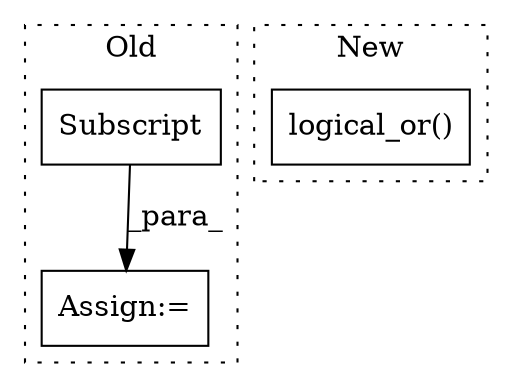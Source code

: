 digraph G {
subgraph cluster0 {
1 [label="Subscript" a="63" s="7260,0" l="24,0" shape="box"];
3 [label="Assign:=" a="68" s="7257" l="3" shape="box"];
label = "Old";
style="dotted";
}
subgraph cluster1 {
2 [label="logical_or()" a="75" s="7772,7848" l="14,1" shape="box"];
label = "New";
style="dotted";
}
1 -> 3 [label="_para_"];
}